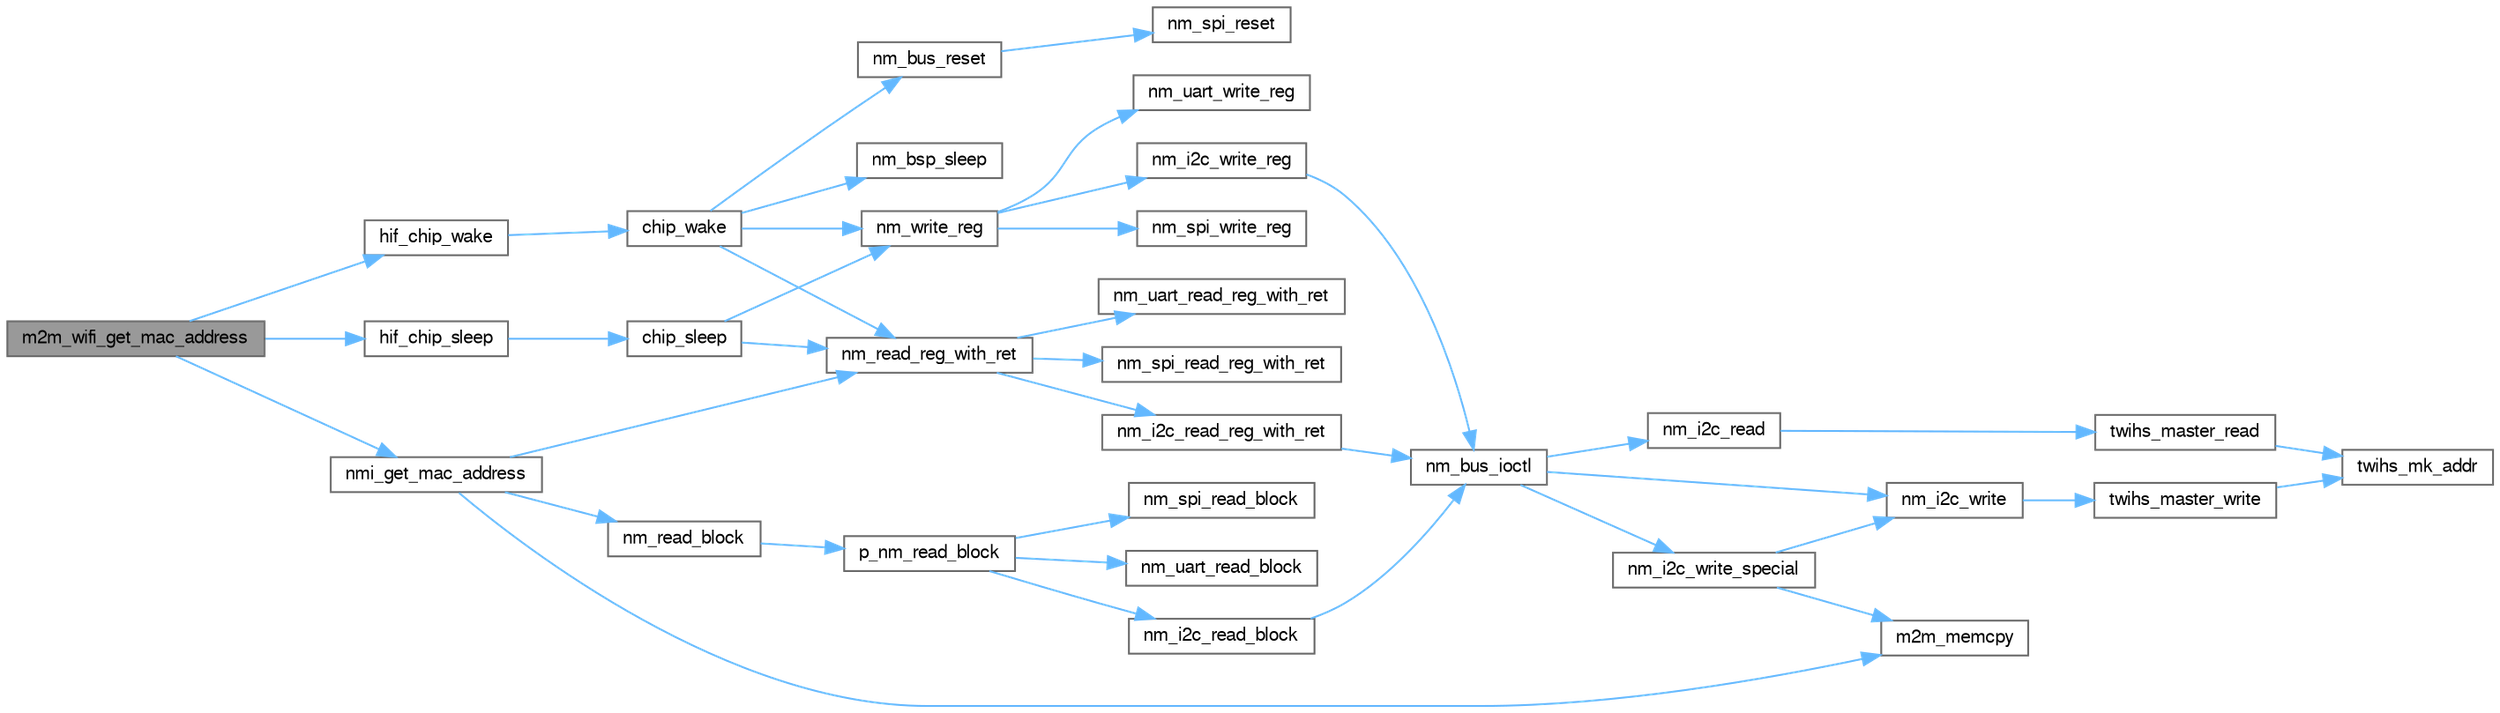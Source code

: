 digraph "m2m_wifi_get_mac_address"
{
 // LATEX_PDF_SIZE
  bgcolor="transparent";
  edge [fontname=FreeSans,fontsize=10,labelfontname=FreeSans,labelfontsize=10];
  node [fontname=FreeSans,fontsize=10,shape=box,height=0.2,width=0.4];
  rankdir="LR";
  Node1 [label="m2m_wifi_get_mac_address",height=0.2,width=0.4,color="gray40", fillcolor="grey60", style="filled", fontcolor="black",tooltip="Request the current MAC address of the device (the working mac address). (the function is Blocking un..."];
  Node1 -> Node2 [color="steelblue1",style="solid"];
  Node2 [label="hif_chip_sleep",height=0.2,width=0.4,color="grey40", fillcolor="white", style="filled",URL="$m2m__hif_8c.html#a41d3f660265e122cbd7417ea8754e8dd",tooltip="To make the chip sleep."];
  Node2 -> Node3 [color="steelblue1",style="solid"];
  Node3 [label="chip_sleep",height=0.2,width=0.4,color="grey40", fillcolor="white", style="filled",URL="$nmasic_8c.html#a624e7923184968631a2eb86938d6f3ba",tooltip=" "];
  Node3 -> Node4 [color="steelblue1",style="solid"];
  Node4 [label="nm_read_reg_with_ret",height=0.2,width=0.4,color="grey40", fillcolor="white", style="filled",URL="$nmbus_8c.html#a475d273d8342f3f5c2a00e2887bf1b4f",tooltip=" "];
  Node4 -> Node5 [color="steelblue1",style="solid"];
  Node5 [label="nm_i2c_read_reg_with_ret",height=0.2,width=0.4,color="grey40", fillcolor="white", style="filled",URL="$nmi2c_8c.html#aa653cd4fd522820cd784c6328f372261",tooltip=" "];
  Node5 -> Node6 [color="steelblue1",style="solid"];
  Node6 [label="nm_bus_ioctl",height=0.2,width=0.4,color="grey40", fillcolor="white", style="filled",URL="$nm__bus__wrapper__same70_8c.html#aa98500dc13748397906e03440fb3892a",tooltip=" "];
  Node6 -> Node7 [color="steelblue1",style="solid"];
  Node7 [label="nm_i2c_read",height=0.2,width=0.4,color="grey40", fillcolor="white", style="filled",URL="$nm__bus__wrapper__same70_8c.html#a1240741839c5fb2592be8c34341aec6e",tooltip=" "];
  Node7 -> Node8 [color="steelblue1",style="solid"];
  Node8 [label="twihs_master_read",height=0.2,width=0.4,color="grey40", fillcolor="white", style="filled",URL="$group__sam__drivers__twihs__group.html#ga979e157165aa2b5e3e6d1e9ee608d5b7",tooltip="Read multiple bytes from a TWIHS compatible slave device."];
  Node8 -> Node9 [color="steelblue1",style="solid"];
  Node9 [label="twihs_mk_addr",height=0.2,width=0.4,color="grey40", fillcolor="white", style="filled",URL="$group__sam__drivers__twihs__group.html#gaca9e29e230ee2774cfc3dc7ed497f887",tooltip="Construct the TWIHS module address register field."];
  Node6 -> Node10 [color="steelblue1",style="solid"];
  Node10 [label="nm_i2c_write",height=0.2,width=0.4,color="grey40", fillcolor="white", style="filled",URL="$nm__bus__wrapper__same70_8c.html#afd98b5c0c472d424143edff9e8692624",tooltip=" "];
  Node10 -> Node11 [color="steelblue1",style="solid"];
  Node11 [label="twihs_master_write",height=0.2,width=0.4,color="grey40", fillcolor="white", style="filled",URL="$group__sam__drivers__twihs__group.html#ga6518c8674e646fbb67e8e91930e7f47a",tooltip="Write multiple bytes to a TWIHS compatible slave device."];
  Node11 -> Node9 [color="steelblue1",style="solid"];
  Node6 -> Node12 [color="steelblue1",style="solid"];
  Node12 [label="nm_i2c_write_special",height=0.2,width=0.4,color="grey40", fillcolor="white", style="filled",URL="$nm__bus__wrapper__same70_8c.html#a471c97b3665281f2df10ccff14d5e537",tooltip=" "];
  Node12 -> Node13 [color="steelblue1",style="solid"];
  Node13 [label="m2m_memcpy",height=0.2,width=0.4,color="grey40", fillcolor="white", style="filled",URL="$group___c_o_m_m_o_n_a_p_i.html#ga28b094db63be31612f7d2c5af692d3a5",tooltip="Copy specified number of bytes from source buffer to destination buffer."];
  Node12 -> Node10 [color="steelblue1",style="solid"];
  Node4 -> Node14 [color="steelblue1",style="solid"];
  Node14 [label="nm_spi_read_reg_with_ret",height=0.2,width=0.4,color="grey40", fillcolor="white", style="filled",URL="$nmspi_8h.html#aae92c14d16f00b293e10a8a3a86f9095",tooltip=" "];
  Node4 -> Node15 [color="steelblue1",style="solid"];
  Node15 [label="nm_uart_read_reg_with_ret",height=0.2,width=0.4,color="grey40", fillcolor="white", style="filled",URL="$nmuart_8h.html#a5ddecb766fd8041b0a2ff7f553f8183e",tooltip=" "];
  Node3 -> Node16 [color="steelblue1",style="solid"];
  Node16 [label="nm_write_reg",height=0.2,width=0.4,color="grey40", fillcolor="white", style="filled",URL="$nmbus_8c.html#a6a7d6b943cea86630575707ef80e09f9",tooltip=" "];
  Node16 -> Node17 [color="steelblue1",style="solid"];
  Node17 [label="nm_i2c_write_reg",height=0.2,width=0.4,color="grey40", fillcolor="white", style="filled",URL="$nmi2c_8c.html#a1bd0dd974a31b39146c20717bd6b7991",tooltip=" "];
  Node17 -> Node6 [color="steelblue1",style="solid"];
  Node16 -> Node18 [color="steelblue1",style="solid"];
  Node18 [label="nm_spi_write_reg",height=0.2,width=0.4,color="grey40", fillcolor="white", style="filled",URL="$nmspi_8h.html#a8e4e4efa9b987e6eed4c23b848248a32",tooltip=" "];
  Node16 -> Node19 [color="steelblue1",style="solid"];
  Node19 [label="nm_uart_write_reg",height=0.2,width=0.4,color="grey40", fillcolor="white", style="filled",URL="$nmuart_8h.html#a8d6ab67f8e0106126ba1748e68cd943c",tooltip=" "];
  Node1 -> Node20 [color="steelblue1",style="solid"];
  Node20 [label="hif_chip_wake",height=0.2,width=0.4,color="grey40", fillcolor="white", style="filled",URL="$m2m__hif_8c.html#a88c8f023679d14d6866b80c9275db686",tooltip="To Wakeup the chip."];
  Node20 -> Node21 [color="steelblue1",style="solid"];
  Node21 [label="chip_wake",height=0.2,width=0.4,color="grey40", fillcolor="white", style="filled",URL="$nmasic_8c.html#abe05d6f4afa80ace3bd105d63dceda52",tooltip=" "];
  Node21 -> Node22 [color="steelblue1",style="solid"];
  Node22 [label="nm_bsp_sleep",height=0.2,width=0.4,color="grey40", fillcolor="white", style="filled",URL="$group___nm_bsp_sleep_fn.html#gadbf38ddf0138d8e0a4e4720909a7b081",tooltip="Used to put the host to sleep for the specified duration (in milliseconds). Forcing the host to sleep..."];
  Node21 -> Node23 [color="steelblue1",style="solid"];
  Node23 [label="nm_bus_reset",height=0.2,width=0.4,color="grey40", fillcolor="white", style="filled",URL="$nmbus_8c.html#a47e65a88a8262359d46de3cb869f481e",tooltip="reset bus interface"];
  Node23 -> Node24 [color="steelblue1",style="solid"];
  Node24 [label="nm_spi_reset",height=0.2,width=0.4,color="grey40", fillcolor="white", style="filled",URL="$nmspi_8h.html#a2277b874c5554c7f0675fcd5543aa6c0",tooltip="reset the SPI"];
  Node21 -> Node4 [color="steelblue1",style="solid"];
  Node21 -> Node16 [color="steelblue1",style="solid"];
  Node1 -> Node25 [color="steelblue1",style="solid"];
  Node25 [label="nmi_get_mac_address",height=0.2,width=0.4,color="grey40", fillcolor="white", style="filled",URL="$nmasic_8c.html#a8efc5d93ac1e9d1acca8761ce4d8eb97",tooltip=" "];
  Node25 -> Node13 [color="steelblue1",style="solid"];
  Node25 -> Node26 [color="steelblue1",style="solid"];
  Node26 [label="nm_read_block",height=0.2,width=0.4,color="grey40", fillcolor="white", style="filled",URL="$nmbus_8c.html#af1e8ce2caa79fdd112216a9f36f103a0",tooltip=" "];
  Node26 -> Node27 [color="steelblue1",style="solid"];
  Node27 [label="p_nm_read_block",height=0.2,width=0.4,color="grey40", fillcolor="white", style="filled",URL="$nmbus_8c.html#a6daa03ed5056fe33cec769edfe20c397",tooltip=" "];
  Node27 -> Node28 [color="steelblue1",style="solid"];
  Node28 [label="nm_i2c_read_block",height=0.2,width=0.4,color="grey40", fillcolor="white", style="filled",URL="$nmi2c_8c.html#af65862bebc252c07314336faabbb0a3f",tooltip=" "];
  Node28 -> Node6 [color="steelblue1",style="solid"];
  Node27 -> Node29 [color="steelblue1",style="solid"];
  Node29 [label="nm_spi_read_block",height=0.2,width=0.4,color="grey40", fillcolor="white", style="filled",URL="$nmspi_8h.html#ac3964a8fd12bc450d1e9ba0c4c8ebe1f",tooltip=" "];
  Node27 -> Node30 [color="steelblue1",style="solid"];
  Node30 [label="nm_uart_read_block",height=0.2,width=0.4,color="grey40", fillcolor="white", style="filled",URL="$nmuart_8h.html#a846be1e0f58ce1ccd6eaad5e96672586",tooltip=" "];
  Node25 -> Node4 [color="steelblue1",style="solid"];
}
